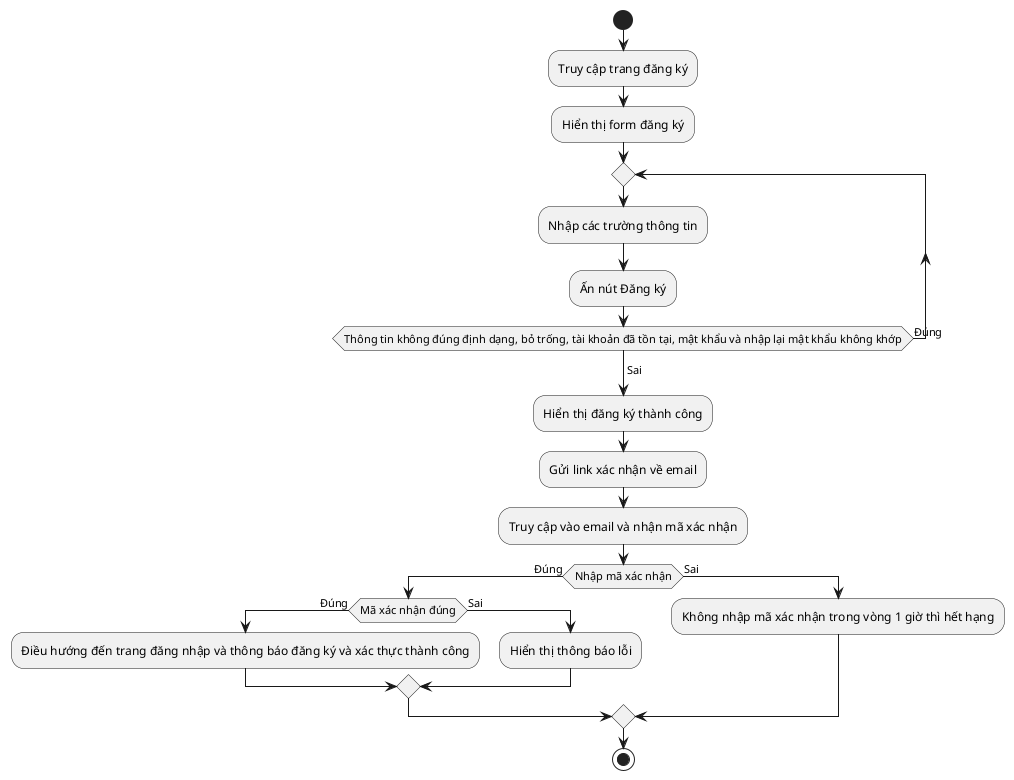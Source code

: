 @startuml
start

:Truy cập trang đăng ký;
:Hiển thị form đăng ký;
repeat
:Nhập các trường thông tin;
:Ấn nút Đăng ký;
repeat while(Thông tin không đúng định dạng, bỏ trống, tài khoản đã tồn tại, mật khẩu và nhập lại mật khẩu không khớp) is (Đúng)
->Sai;
:Hiển thị đăng ký thành công;
:Gửi link xác nhận về email;
:Truy cập vào email và nhận mã xác nhận;
if (Nhập mã xác nhận) then (Đúng)
    if (Mã xác nhận đúng) then (Đúng)
        :Điều hướng đến trang đăng nhập và thông báo đăng ký và xác thực thành công;
    else (Sai)
        :Hiển thị thông báo lỗi;
    endif
else (Sai)
    :Không nhập mã xác nhận trong vòng 1 giờ thì hết hạng;
endif


stop
@enduml